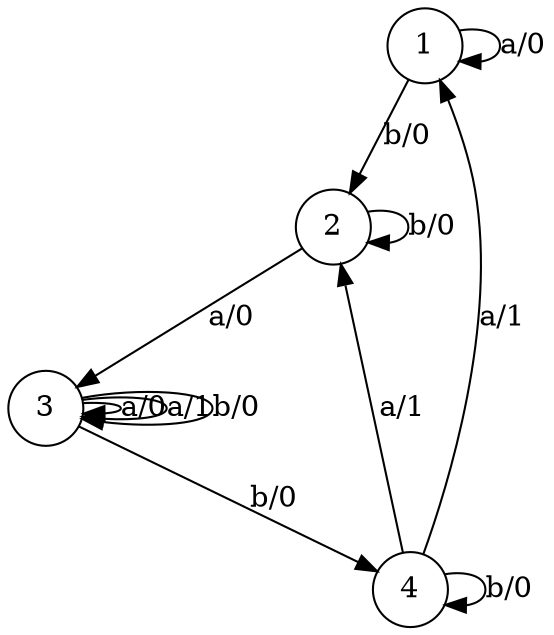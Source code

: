 digraph fsm{
	s_0 [label="1" shape="circle"]
	s_1 [label="2" shape="circle"]
	s_2 [label="3" shape="circle"]
	s_3 [label="4" shape="circle"]
	
    s_0 -> s_0[label="a/0"]

	s_0 -> s_1[label="b/0"]

	s_1 -> s_2[label="a/0"]

	s_1 -> s_1[label="b/0"]

	s_2 -> s_2[label="a/0"]

	s_2 -> s_2[label="a/1"]

	s_2 -> s_2[label="b/0"]

	s_2 -> s_3[label="b/0"]

	s_3 -> s_1[label="a/1"]

	s_3 -> s_3[label="b/0"]

	s_3 -> s_0[label="a/1"]
}